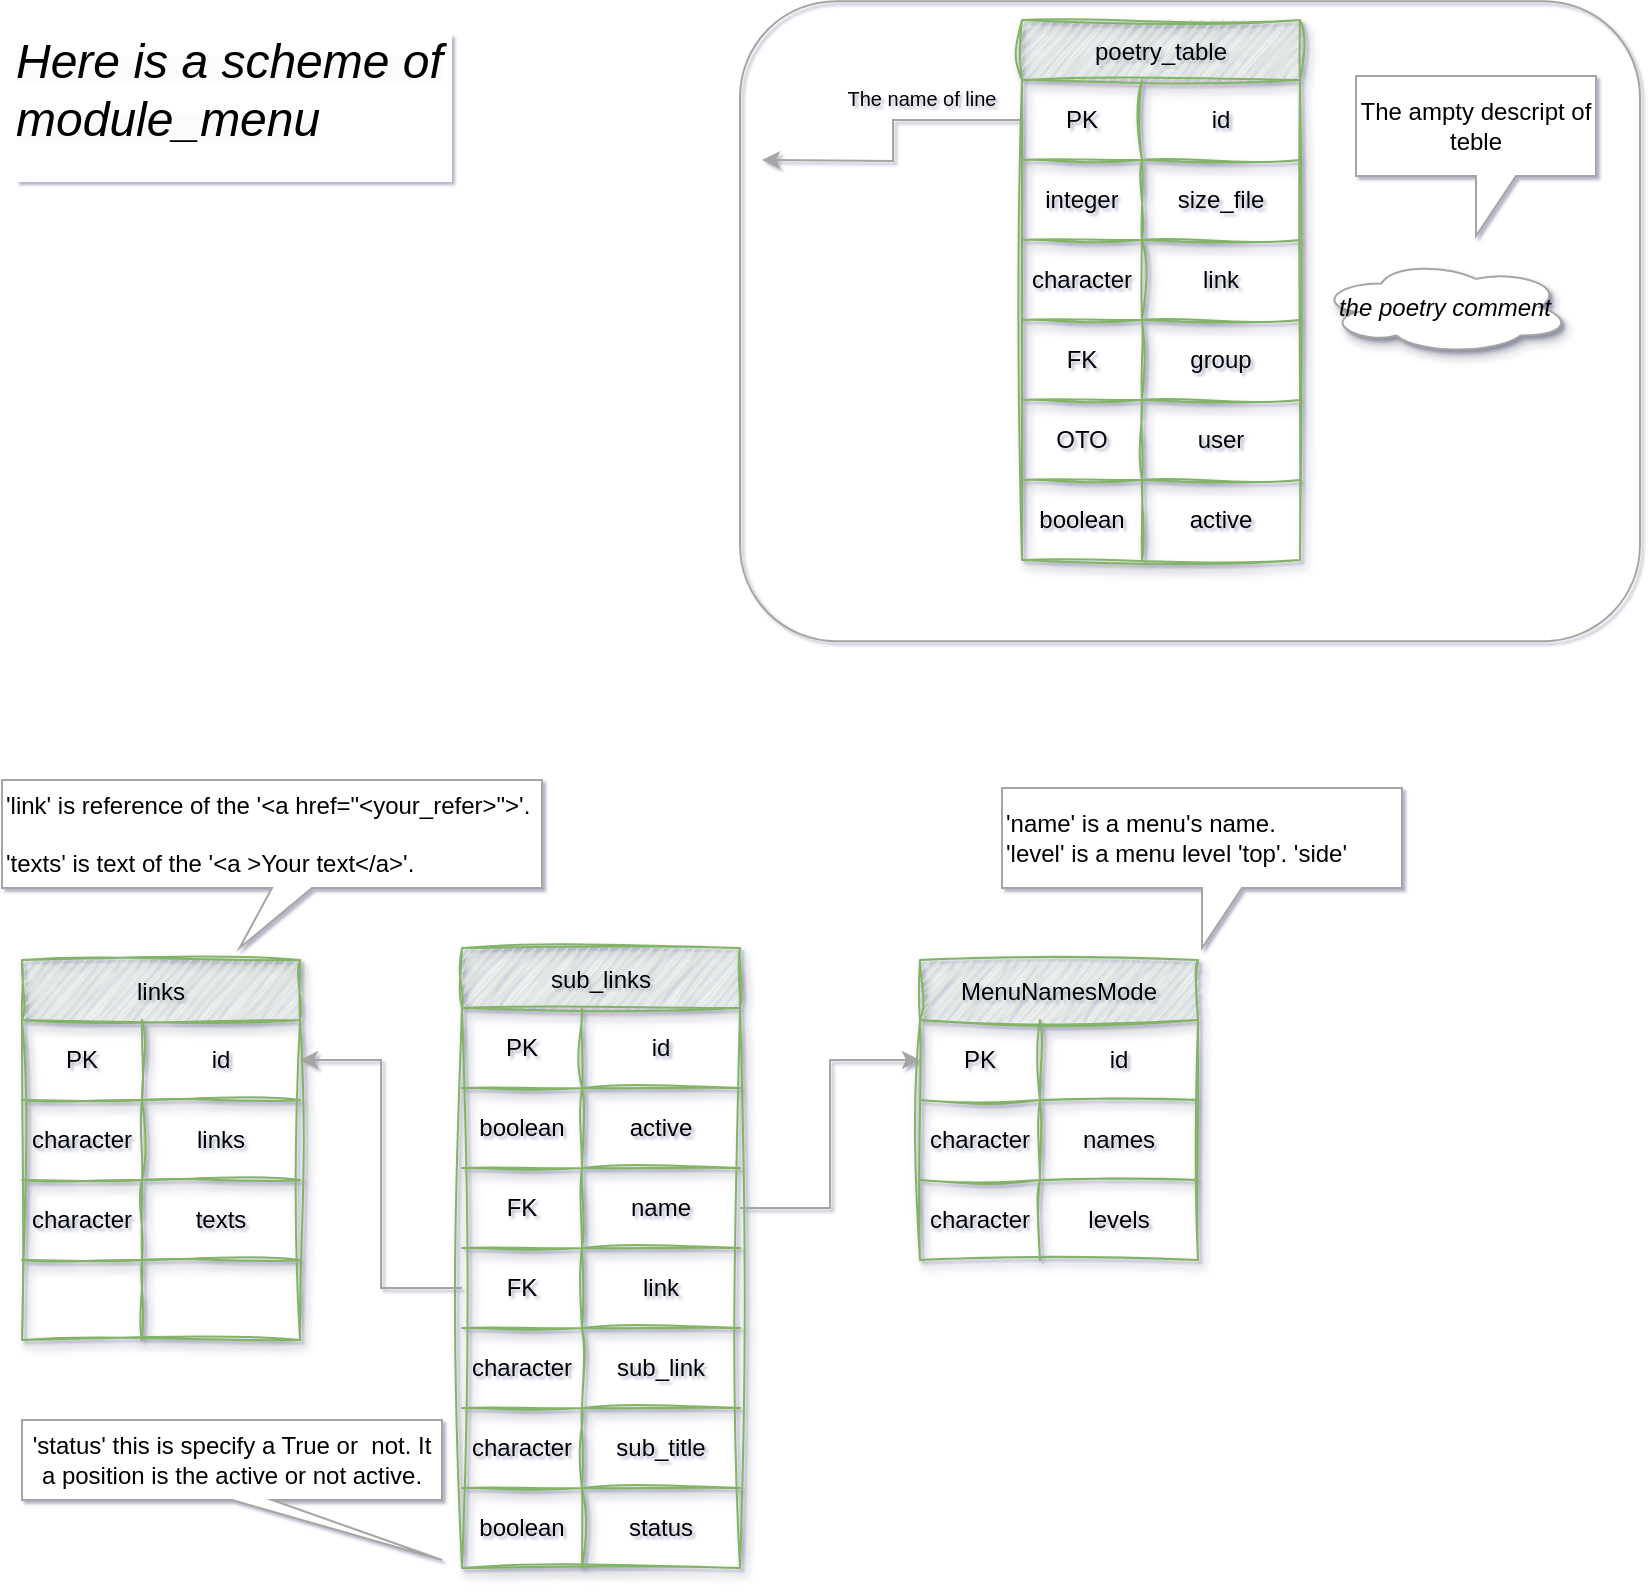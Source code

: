 <mxfile version="24.7.17">
  <diagram id="1dmdS3GdRMEdE-Z9J1JC" name="Страница 1">
    <mxGraphModel dx="1420" dy="830" grid="1" gridSize="10" guides="1" tooltips="1" connect="1" arrows="1" fold="1" page="1" pageScale="1" pageWidth="827" pageHeight="1169" math="0" shadow="1">
      <root>
        <mxCell id="0" />
        <mxCell id="1" parent="0" />
        <mxCell id="A6qeI73UASJIK5Bc831--136" value="poetry_table" style="shape=table;startSize=30;container=1;collapsible=0;childLayout=tableLayout;fillColor=#d5e8d4;strokeColor=#82b366;shadow=1;sketch=1;curveFitting=1;jiggle=2;" parent="1" vertex="1">
          <mxGeometry x="510" y="10.0" width="139.0" height="270" as="geometry" />
        </mxCell>
        <mxCell id="A6qeI73UASJIK5Bc831--137" value="" style="shape=tableRow;horizontal=0;startSize=0;swimlaneHead=0;swimlaneBody=0;strokeColor=inherit;top=0;left=0;bottom=0;right=0;collapsible=0;dropTarget=0;fillColor=none;points=[[0,0.5],[1,0.5]];portConstraint=eastwest;" parent="A6qeI73UASJIK5Bc831--136" vertex="1">
          <mxGeometry y="30" width="139.0" height="40" as="geometry" />
        </mxCell>
        <mxCell id="A6qeI73UASJIK5Bc831--138" value="PK" style="shape=partialRectangle;html=1;whiteSpace=wrap;connectable=0;strokeColor=inherit;overflow=hidden;fillColor=none;top=0;left=0;bottom=0;right=0;pointerEvents=1;" parent="A6qeI73UASJIK5Bc831--137" vertex="1">
          <mxGeometry width="60" height="40" as="geometry">
            <mxRectangle width="60" height="40" as="alternateBounds" />
          </mxGeometry>
        </mxCell>
        <mxCell id="A6qeI73UASJIK5Bc831--139" value="id" style="shape=partialRectangle;html=1;whiteSpace=wrap;connectable=0;strokeColor=inherit;overflow=hidden;fillColor=none;top=0;left=0;bottom=0;right=0;pointerEvents=1;" parent="A6qeI73UASJIK5Bc831--137" vertex="1">
          <mxGeometry x="60" width="79" height="40" as="geometry">
            <mxRectangle width="79" height="40" as="alternateBounds" />
          </mxGeometry>
        </mxCell>
        <mxCell id="A6qeI73UASJIK5Bc831--143" value="" style="shape=tableRow;horizontal=0;startSize=0;swimlaneHead=0;swimlaneBody=0;strokeColor=inherit;top=0;left=0;bottom=0;right=0;collapsible=0;dropTarget=0;fillColor=none;points=[[0,0.5],[1,0.5]];portConstraint=eastwest;" parent="A6qeI73UASJIK5Bc831--136" vertex="1">
          <mxGeometry y="70" width="139.0" height="40" as="geometry" />
        </mxCell>
        <mxCell id="A6qeI73UASJIK5Bc831--144" value="integer" style="shape=partialRectangle;html=1;whiteSpace=wrap;connectable=0;strokeColor=inherit;overflow=hidden;fillColor=none;top=0;left=0;bottom=0;right=0;pointerEvents=1;" parent="A6qeI73UASJIK5Bc831--143" vertex="1">
          <mxGeometry width="60" height="40" as="geometry">
            <mxRectangle width="60" height="40" as="alternateBounds" />
          </mxGeometry>
        </mxCell>
        <mxCell id="A6qeI73UASJIK5Bc831--145" value="size_file" style="shape=partialRectangle;html=1;whiteSpace=wrap;connectable=0;strokeColor=inherit;overflow=hidden;fillColor=none;top=0;left=0;bottom=0;right=0;pointerEvents=1;" parent="A6qeI73UASJIK5Bc831--143" vertex="1">
          <mxGeometry x="60" width="79" height="40" as="geometry">
            <mxRectangle width="79" height="40" as="alternateBounds" />
          </mxGeometry>
        </mxCell>
        <mxCell id="8mnYTkBbqZ4SNyOozRRd-32" value="" style="shape=tableRow;horizontal=0;startSize=0;swimlaneHead=0;swimlaneBody=0;strokeColor=inherit;top=0;left=0;bottom=0;right=0;collapsible=0;dropTarget=0;fillColor=none;points=[[0,0.5],[1,0.5]];portConstraint=eastwest;" vertex="1" parent="A6qeI73UASJIK5Bc831--136">
          <mxGeometry y="110" width="139.0" height="40" as="geometry" />
        </mxCell>
        <mxCell id="8mnYTkBbqZ4SNyOozRRd-33" value="character" style="shape=partialRectangle;html=1;whiteSpace=wrap;connectable=0;strokeColor=inherit;overflow=hidden;fillColor=none;top=0;left=0;bottom=0;right=0;pointerEvents=1;" vertex="1" parent="8mnYTkBbqZ4SNyOozRRd-32">
          <mxGeometry width="60" height="40" as="geometry">
            <mxRectangle width="60" height="40" as="alternateBounds" />
          </mxGeometry>
        </mxCell>
        <mxCell id="8mnYTkBbqZ4SNyOozRRd-34" value="link" style="shape=partialRectangle;html=1;whiteSpace=wrap;connectable=0;strokeColor=inherit;overflow=hidden;fillColor=none;top=0;left=0;bottom=0;right=0;pointerEvents=1;" vertex="1" parent="8mnYTkBbqZ4SNyOozRRd-32">
          <mxGeometry x="60" width="79" height="40" as="geometry">
            <mxRectangle width="79" height="40" as="alternateBounds" />
          </mxGeometry>
        </mxCell>
        <mxCell id="8mnYTkBbqZ4SNyOozRRd-35" value="" style="shape=tableRow;horizontal=0;startSize=0;swimlaneHead=0;swimlaneBody=0;strokeColor=inherit;top=0;left=0;bottom=0;right=0;collapsible=0;dropTarget=0;fillColor=none;points=[[0,0.5],[1,0.5]];portConstraint=eastwest;" vertex="1" parent="A6qeI73UASJIK5Bc831--136">
          <mxGeometry y="150" width="139.0" height="40" as="geometry" />
        </mxCell>
        <mxCell id="8mnYTkBbqZ4SNyOozRRd-36" value="FK" style="shape=partialRectangle;html=1;whiteSpace=wrap;connectable=0;strokeColor=inherit;overflow=hidden;fillColor=none;top=0;left=0;bottom=0;right=0;pointerEvents=1;" vertex="1" parent="8mnYTkBbqZ4SNyOozRRd-35">
          <mxGeometry width="60" height="40" as="geometry">
            <mxRectangle width="60" height="40" as="alternateBounds" />
          </mxGeometry>
        </mxCell>
        <mxCell id="8mnYTkBbqZ4SNyOozRRd-37" value="group" style="shape=partialRectangle;html=1;whiteSpace=wrap;connectable=0;strokeColor=inherit;overflow=hidden;fillColor=none;top=0;left=0;bottom=0;right=0;pointerEvents=1;" vertex="1" parent="8mnYTkBbqZ4SNyOozRRd-35">
          <mxGeometry x="60" width="79" height="40" as="geometry">
            <mxRectangle width="79" height="40" as="alternateBounds" />
          </mxGeometry>
        </mxCell>
        <mxCell id="8mnYTkBbqZ4SNyOozRRd-38" value="" style="shape=tableRow;horizontal=0;startSize=0;swimlaneHead=0;swimlaneBody=0;strokeColor=inherit;top=0;left=0;bottom=0;right=0;collapsible=0;dropTarget=0;fillColor=none;points=[[0,0.5],[1,0.5]];portConstraint=eastwest;" vertex="1" parent="A6qeI73UASJIK5Bc831--136">
          <mxGeometry y="190" width="139.0" height="40" as="geometry" />
        </mxCell>
        <mxCell id="8mnYTkBbqZ4SNyOozRRd-39" value="OTO" style="shape=partialRectangle;html=1;whiteSpace=wrap;connectable=0;strokeColor=inherit;overflow=hidden;fillColor=none;top=0;left=0;bottom=0;right=0;pointerEvents=1;" vertex="1" parent="8mnYTkBbqZ4SNyOozRRd-38">
          <mxGeometry width="60" height="40" as="geometry">
            <mxRectangle width="60" height="40" as="alternateBounds" />
          </mxGeometry>
        </mxCell>
        <mxCell id="8mnYTkBbqZ4SNyOozRRd-40" value="user" style="shape=partialRectangle;html=1;whiteSpace=wrap;connectable=0;strokeColor=inherit;overflow=hidden;fillColor=none;top=0;left=0;bottom=0;right=0;pointerEvents=1;" vertex="1" parent="8mnYTkBbqZ4SNyOozRRd-38">
          <mxGeometry x="60" width="79" height="40" as="geometry">
            <mxRectangle width="79" height="40" as="alternateBounds" />
          </mxGeometry>
        </mxCell>
        <mxCell id="8mnYTkBbqZ4SNyOozRRd-44" value="" style="shape=tableRow;horizontal=0;startSize=0;swimlaneHead=0;swimlaneBody=0;strokeColor=inherit;top=0;left=0;bottom=0;right=0;collapsible=0;dropTarget=0;fillColor=none;points=[[0,0.5],[1,0.5]];portConstraint=eastwest;" vertex="1" parent="A6qeI73UASJIK5Bc831--136">
          <mxGeometry y="230" width="139.0" height="40" as="geometry" />
        </mxCell>
        <mxCell id="8mnYTkBbqZ4SNyOozRRd-45" value="boolean" style="shape=partialRectangle;html=1;whiteSpace=wrap;connectable=0;strokeColor=inherit;overflow=hidden;fillColor=none;top=0;left=0;bottom=0;right=0;pointerEvents=1;" vertex="1" parent="8mnYTkBbqZ4SNyOozRRd-44">
          <mxGeometry width="60" height="40" as="geometry">
            <mxRectangle width="60" height="40" as="alternateBounds" />
          </mxGeometry>
        </mxCell>
        <mxCell id="8mnYTkBbqZ4SNyOozRRd-46" value="active" style="shape=partialRectangle;html=1;whiteSpace=wrap;connectable=0;strokeColor=inherit;overflow=hidden;fillColor=none;top=0;left=0;bottom=0;right=0;pointerEvents=1;" vertex="1" parent="8mnYTkBbqZ4SNyOozRRd-44">
          <mxGeometry x="60" width="79" height="40" as="geometry">
            <mxRectangle width="79" height="40" as="alternateBounds" />
          </mxGeometry>
        </mxCell>
        <mxCell id="WCEEy9OTSrLAwlzTOgqZ-56" value="&lt;p style=&quot;line-height: 120%;&quot;&gt;&lt;i&gt;the poetry comment&lt;/i&gt;&lt;/p&gt;" style="ellipse;shape=cloud;whiteSpace=wrap;html=1;shadow=1;strokeColor=#A8A4A4;fillColor=default;fillStyle=auto;" parent="1" vertex="1">
          <mxGeometry x="658" y="130" width="126.5" height="47.16" as="geometry" />
        </mxCell>
        <mxCell id="XU9lX5efspehuS8-98To-5" value="&lt;span style=&quot;font-size: 10px;&quot;&gt;The name of line&lt;/span&gt;" style="text;html=1;align=center;verticalAlign=middle;whiteSpace=wrap;rounded=0;" parent="1" vertex="1">
          <mxGeometry x="410" y="34" width="100" height="30" as="geometry" />
        </mxCell>
        <mxCell id="8mnYTkBbqZ4SNyOozRRd-1" value="MenuNamesMode" style="shape=table;startSize=30;container=1;collapsible=0;childLayout=tableLayout;fillColor=#d5e8d4;strokeColor=#82b366;shadow=1;sketch=1;curveFitting=1;jiggle=2;" vertex="1" parent="1">
          <mxGeometry x="459" y="480" width="139.0" height="150" as="geometry" />
        </mxCell>
        <mxCell id="8mnYTkBbqZ4SNyOozRRd-2" value="" style="shape=tableRow;horizontal=0;startSize=0;swimlaneHead=0;swimlaneBody=0;strokeColor=inherit;top=0;left=0;bottom=0;right=0;collapsible=0;dropTarget=0;fillColor=none;points=[[0,0.5],[1,0.5]];portConstraint=eastwest;" vertex="1" parent="8mnYTkBbqZ4SNyOozRRd-1">
          <mxGeometry y="30" width="139.0" height="40" as="geometry" />
        </mxCell>
        <mxCell id="8mnYTkBbqZ4SNyOozRRd-3" value="PK" style="shape=partialRectangle;html=1;whiteSpace=wrap;connectable=0;strokeColor=inherit;overflow=hidden;fillColor=none;top=0;left=0;bottom=0;right=0;pointerEvents=1;" vertex="1" parent="8mnYTkBbqZ4SNyOozRRd-2">
          <mxGeometry width="60" height="40" as="geometry">
            <mxRectangle width="60" height="40" as="alternateBounds" />
          </mxGeometry>
        </mxCell>
        <mxCell id="8mnYTkBbqZ4SNyOozRRd-4" value="id" style="shape=partialRectangle;html=1;whiteSpace=wrap;connectable=0;strokeColor=inherit;overflow=hidden;fillColor=none;top=0;left=0;bottom=0;right=0;pointerEvents=1;" vertex="1" parent="8mnYTkBbqZ4SNyOozRRd-2">
          <mxGeometry x="60" width="79" height="40" as="geometry">
            <mxRectangle width="79" height="40" as="alternateBounds" />
          </mxGeometry>
        </mxCell>
        <mxCell id="8mnYTkBbqZ4SNyOozRRd-5" value="" style="shape=tableRow;horizontal=0;startSize=0;swimlaneHead=0;swimlaneBody=0;strokeColor=inherit;top=0;left=0;bottom=0;right=0;collapsible=0;dropTarget=0;fillColor=none;points=[[0,0.5],[1,0.5]];portConstraint=eastwest;" vertex="1" parent="8mnYTkBbqZ4SNyOozRRd-1">
          <mxGeometry y="70" width="139.0" height="40" as="geometry" />
        </mxCell>
        <mxCell id="8mnYTkBbqZ4SNyOozRRd-6" value="character" style="shape=partialRectangle;html=1;whiteSpace=wrap;connectable=0;strokeColor=inherit;overflow=hidden;fillColor=none;top=0;left=0;bottom=0;right=0;pointerEvents=1;" vertex="1" parent="8mnYTkBbqZ4SNyOozRRd-5">
          <mxGeometry width="60" height="40" as="geometry">
            <mxRectangle width="60" height="40" as="alternateBounds" />
          </mxGeometry>
        </mxCell>
        <mxCell id="8mnYTkBbqZ4SNyOozRRd-7" value="names" style="shape=partialRectangle;html=1;whiteSpace=wrap;connectable=0;strokeColor=inherit;overflow=hidden;fillColor=none;top=0;left=0;bottom=0;right=0;pointerEvents=1;" vertex="1" parent="8mnYTkBbqZ4SNyOozRRd-5">
          <mxGeometry x="60" width="79" height="40" as="geometry">
            <mxRectangle width="79" height="40" as="alternateBounds" />
          </mxGeometry>
        </mxCell>
        <mxCell id="8mnYTkBbqZ4SNyOozRRd-77" value="" style="shape=tableRow;horizontal=0;startSize=0;swimlaneHead=0;swimlaneBody=0;strokeColor=inherit;top=0;left=0;bottom=0;right=0;collapsible=0;dropTarget=0;fillColor=none;points=[[0,0.5],[1,0.5]];portConstraint=eastwest;" vertex="1" parent="8mnYTkBbqZ4SNyOozRRd-1">
          <mxGeometry y="110" width="139.0" height="40" as="geometry" />
        </mxCell>
        <mxCell id="8mnYTkBbqZ4SNyOozRRd-78" value="character" style="shape=partialRectangle;html=1;whiteSpace=wrap;connectable=0;strokeColor=inherit;overflow=hidden;fillColor=none;top=0;left=0;bottom=0;right=0;pointerEvents=1;" vertex="1" parent="8mnYTkBbqZ4SNyOozRRd-77">
          <mxGeometry width="60" height="40" as="geometry">
            <mxRectangle width="60" height="40" as="alternateBounds" />
          </mxGeometry>
        </mxCell>
        <mxCell id="8mnYTkBbqZ4SNyOozRRd-79" value="levels" style="shape=partialRectangle;html=1;whiteSpace=wrap;connectable=0;strokeColor=inherit;overflow=hidden;fillColor=none;top=0;left=0;bottom=0;right=0;pointerEvents=1;" vertex="1" parent="8mnYTkBbqZ4SNyOozRRd-77">
          <mxGeometry x="60" width="79" height="40" as="geometry">
            <mxRectangle width="79" height="40" as="alternateBounds" />
          </mxGeometry>
        </mxCell>
        <mxCell id="8mnYTkBbqZ4SNyOozRRd-8" value="links" style="shape=table;startSize=30;container=1;collapsible=0;childLayout=tableLayout;fillColor=#d5e8d4;strokeColor=#82b366;shadow=1;sketch=1;curveFitting=1;jiggle=2;" vertex="1" parent="1">
          <mxGeometry x="10" y="480" width="139.0" height="190" as="geometry" />
        </mxCell>
        <mxCell id="8mnYTkBbqZ4SNyOozRRd-9" value="" style="shape=tableRow;horizontal=0;startSize=0;swimlaneHead=0;swimlaneBody=0;strokeColor=inherit;top=0;left=0;bottom=0;right=0;collapsible=0;dropTarget=0;fillColor=none;points=[[0,0.5],[1,0.5]];portConstraint=eastwest;" vertex="1" parent="8mnYTkBbqZ4SNyOozRRd-8">
          <mxGeometry y="30" width="139.0" height="40" as="geometry" />
        </mxCell>
        <mxCell id="8mnYTkBbqZ4SNyOozRRd-10" value="PK" style="shape=partialRectangle;html=1;whiteSpace=wrap;connectable=0;strokeColor=inherit;overflow=hidden;fillColor=none;top=0;left=0;bottom=0;right=0;pointerEvents=1;" vertex="1" parent="8mnYTkBbqZ4SNyOozRRd-9">
          <mxGeometry width="60" height="40" as="geometry">
            <mxRectangle width="60" height="40" as="alternateBounds" />
          </mxGeometry>
        </mxCell>
        <mxCell id="8mnYTkBbqZ4SNyOozRRd-11" value="id" style="shape=partialRectangle;html=1;whiteSpace=wrap;connectable=0;strokeColor=inherit;overflow=hidden;fillColor=none;top=0;left=0;bottom=0;right=0;pointerEvents=1;" vertex="1" parent="8mnYTkBbqZ4SNyOozRRd-9">
          <mxGeometry x="60" width="79" height="40" as="geometry">
            <mxRectangle width="79" height="40" as="alternateBounds" />
          </mxGeometry>
        </mxCell>
        <mxCell id="8mnYTkBbqZ4SNyOozRRd-12" value="" style="shape=tableRow;horizontal=0;startSize=0;swimlaneHead=0;swimlaneBody=0;strokeColor=inherit;top=0;left=0;bottom=0;right=0;collapsible=0;dropTarget=0;fillColor=none;points=[[0,0.5],[1,0.5]];portConstraint=eastwest;" vertex="1" parent="8mnYTkBbqZ4SNyOozRRd-8">
          <mxGeometry y="70" width="139.0" height="40" as="geometry" />
        </mxCell>
        <mxCell id="8mnYTkBbqZ4SNyOozRRd-13" value="character" style="shape=partialRectangle;html=1;whiteSpace=wrap;connectable=0;strokeColor=inherit;overflow=hidden;fillColor=none;top=0;left=0;bottom=0;right=0;pointerEvents=1;" vertex="1" parent="8mnYTkBbqZ4SNyOozRRd-12">
          <mxGeometry width="60" height="40" as="geometry">
            <mxRectangle width="60" height="40" as="alternateBounds" />
          </mxGeometry>
        </mxCell>
        <mxCell id="8mnYTkBbqZ4SNyOozRRd-14" value="links" style="shape=partialRectangle;html=1;whiteSpace=wrap;connectable=0;strokeColor=inherit;overflow=hidden;fillColor=none;top=0;left=0;bottom=0;right=0;pointerEvents=1;" vertex="1" parent="8mnYTkBbqZ4SNyOozRRd-12">
          <mxGeometry x="60" width="79" height="40" as="geometry">
            <mxRectangle width="79" height="40" as="alternateBounds" />
          </mxGeometry>
        </mxCell>
        <mxCell id="8mnYTkBbqZ4SNyOozRRd-15" value="" style="shape=tableRow;horizontal=0;startSize=0;swimlaneHead=0;swimlaneBody=0;strokeColor=inherit;top=0;left=0;bottom=0;right=0;collapsible=0;dropTarget=0;fillColor=none;points=[[0,0.5],[1,0.5]];portConstraint=eastwest;" vertex="1" parent="8mnYTkBbqZ4SNyOozRRd-8">
          <mxGeometry y="110" width="139.0" height="40" as="geometry" />
        </mxCell>
        <mxCell id="8mnYTkBbqZ4SNyOozRRd-16" value="character" style="shape=partialRectangle;html=1;whiteSpace=wrap;connectable=0;strokeColor=inherit;overflow=hidden;fillColor=none;top=0;left=0;bottom=0;right=0;pointerEvents=1;" vertex="1" parent="8mnYTkBbqZ4SNyOozRRd-15">
          <mxGeometry width="60" height="40" as="geometry">
            <mxRectangle width="60" height="40" as="alternateBounds" />
          </mxGeometry>
        </mxCell>
        <mxCell id="8mnYTkBbqZ4SNyOozRRd-17" value="texts" style="shape=partialRectangle;html=1;whiteSpace=wrap;connectable=0;strokeColor=inherit;overflow=hidden;fillColor=none;top=0;left=0;bottom=0;right=0;pointerEvents=1;" vertex="1" parent="8mnYTkBbqZ4SNyOozRRd-15">
          <mxGeometry x="60" width="79" height="40" as="geometry">
            <mxRectangle width="79" height="40" as="alternateBounds" />
          </mxGeometry>
        </mxCell>
        <mxCell id="8mnYTkBbqZ4SNyOozRRd-52" value="" style="shape=tableRow;horizontal=0;startSize=0;swimlaneHead=0;swimlaneBody=0;strokeColor=inherit;top=0;left=0;bottom=0;right=0;collapsible=0;dropTarget=0;fillColor=none;points=[[0,0.5],[1,0.5]];portConstraint=eastwest;" vertex="1" parent="8mnYTkBbqZ4SNyOozRRd-8">
          <mxGeometry y="150" width="139.0" height="40" as="geometry" />
        </mxCell>
        <mxCell id="8mnYTkBbqZ4SNyOozRRd-53" value="" style="shape=partialRectangle;html=1;whiteSpace=wrap;connectable=0;strokeColor=inherit;overflow=hidden;fillColor=none;top=0;left=0;bottom=0;right=0;pointerEvents=1;" vertex="1" parent="8mnYTkBbqZ4SNyOozRRd-52">
          <mxGeometry width="60" height="40" as="geometry">
            <mxRectangle width="60" height="40" as="alternateBounds" />
          </mxGeometry>
        </mxCell>
        <mxCell id="8mnYTkBbqZ4SNyOozRRd-54" value="" style="shape=partialRectangle;html=1;whiteSpace=wrap;connectable=0;strokeColor=inherit;overflow=hidden;fillColor=none;top=0;left=0;bottom=0;right=0;pointerEvents=1;" vertex="1" parent="8mnYTkBbqZ4SNyOozRRd-52">
          <mxGeometry x="60" width="79" height="40" as="geometry">
            <mxRectangle width="79" height="40" as="alternateBounds" />
          </mxGeometry>
        </mxCell>
        <mxCell id="8mnYTkBbqZ4SNyOozRRd-18" value="sub_links" style="shape=table;startSize=30;container=1;collapsible=0;childLayout=tableLayout;fillColor=#d5e8d4;strokeColor=#82b366;shadow=1;sketch=1;curveFitting=1;jiggle=2;" vertex="1" parent="1">
          <mxGeometry x="230" y="474" width="139.0" height="310" as="geometry" />
        </mxCell>
        <mxCell id="8mnYTkBbqZ4SNyOozRRd-19" value="" style="shape=tableRow;horizontal=0;startSize=0;swimlaneHead=0;swimlaneBody=0;strokeColor=inherit;top=0;left=0;bottom=0;right=0;collapsible=0;dropTarget=0;fillColor=none;points=[[0,0.5],[1,0.5]];portConstraint=eastwest;" vertex="1" parent="8mnYTkBbqZ4SNyOozRRd-18">
          <mxGeometry y="30" width="139.0" height="40" as="geometry" />
        </mxCell>
        <mxCell id="8mnYTkBbqZ4SNyOozRRd-20" value="PK" style="shape=partialRectangle;html=1;whiteSpace=wrap;connectable=0;strokeColor=inherit;overflow=hidden;fillColor=none;top=0;left=0;bottom=0;right=0;pointerEvents=1;" vertex="1" parent="8mnYTkBbqZ4SNyOozRRd-19">
          <mxGeometry width="60" height="40" as="geometry">
            <mxRectangle width="60" height="40" as="alternateBounds" />
          </mxGeometry>
        </mxCell>
        <mxCell id="8mnYTkBbqZ4SNyOozRRd-21" value="id" style="shape=partialRectangle;html=1;whiteSpace=wrap;connectable=0;strokeColor=inherit;overflow=hidden;fillColor=none;top=0;left=0;bottom=0;right=0;pointerEvents=1;" vertex="1" parent="8mnYTkBbqZ4SNyOozRRd-19">
          <mxGeometry x="60" width="79" height="40" as="geometry">
            <mxRectangle width="79" height="40" as="alternateBounds" />
          </mxGeometry>
        </mxCell>
        <mxCell id="8mnYTkBbqZ4SNyOozRRd-22" value="" style="shape=tableRow;horizontal=0;startSize=0;swimlaneHead=0;swimlaneBody=0;strokeColor=inherit;top=0;left=0;bottom=0;right=0;collapsible=0;dropTarget=0;fillColor=none;points=[[0,0.5],[1,0.5]];portConstraint=eastwest;" vertex="1" parent="8mnYTkBbqZ4SNyOozRRd-18">
          <mxGeometry y="70" width="139.0" height="40" as="geometry" />
        </mxCell>
        <mxCell id="8mnYTkBbqZ4SNyOozRRd-23" value="boolean" style="shape=partialRectangle;html=1;whiteSpace=wrap;connectable=0;strokeColor=inherit;overflow=hidden;fillColor=none;top=0;left=0;bottom=0;right=0;pointerEvents=1;" vertex="1" parent="8mnYTkBbqZ4SNyOozRRd-22">
          <mxGeometry width="60" height="40" as="geometry">
            <mxRectangle width="60" height="40" as="alternateBounds" />
          </mxGeometry>
        </mxCell>
        <mxCell id="8mnYTkBbqZ4SNyOozRRd-24" value="active" style="shape=partialRectangle;html=1;whiteSpace=wrap;connectable=0;strokeColor=inherit;overflow=hidden;fillColor=none;top=0;left=0;bottom=0;right=0;pointerEvents=1;" vertex="1" parent="8mnYTkBbqZ4SNyOozRRd-22">
          <mxGeometry x="60" width="79" height="40" as="geometry">
            <mxRectangle width="79" height="40" as="alternateBounds" />
          </mxGeometry>
        </mxCell>
        <mxCell id="8mnYTkBbqZ4SNyOozRRd-41" value="" style="shape=tableRow;horizontal=0;startSize=0;swimlaneHead=0;swimlaneBody=0;strokeColor=inherit;top=0;left=0;bottom=0;right=0;collapsible=0;dropTarget=0;fillColor=none;points=[[0,0.5],[1,0.5]];portConstraint=eastwest;" vertex="1" parent="8mnYTkBbqZ4SNyOozRRd-18">
          <mxGeometry y="110" width="139.0" height="40" as="geometry" />
        </mxCell>
        <mxCell id="8mnYTkBbqZ4SNyOozRRd-42" value="FK" style="shape=partialRectangle;html=1;whiteSpace=wrap;connectable=0;strokeColor=inherit;overflow=hidden;fillColor=none;top=0;left=0;bottom=0;right=0;pointerEvents=1;" vertex="1" parent="8mnYTkBbqZ4SNyOozRRd-41">
          <mxGeometry width="60" height="40" as="geometry">
            <mxRectangle width="60" height="40" as="alternateBounds" />
          </mxGeometry>
        </mxCell>
        <mxCell id="8mnYTkBbqZ4SNyOozRRd-43" value="name" style="shape=partialRectangle;html=1;whiteSpace=wrap;connectable=0;strokeColor=inherit;overflow=hidden;fillColor=none;top=0;left=0;bottom=0;right=0;pointerEvents=1;" vertex="1" parent="8mnYTkBbqZ4SNyOozRRd-41">
          <mxGeometry x="60" width="79" height="40" as="geometry">
            <mxRectangle width="79" height="40" as="alternateBounds" />
          </mxGeometry>
        </mxCell>
        <mxCell id="8mnYTkBbqZ4SNyOozRRd-48" value="" style="shape=tableRow;horizontal=0;startSize=0;swimlaneHead=0;swimlaneBody=0;strokeColor=inherit;top=0;left=0;bottom=0;right=0;collapsible=0;dropTarget=0;fillColor=none;points=[[0,0.5],[1,0.5]];portConstraint=eastwest;" vertex="1" parent="8mnYTkBbqZ4SNyOozRRd-18">
          <mxGeometry y="150" width="139.0" height="40" as="geometry" />
        </mxCell>
        <mxCell id="8mnYTkBbqZ4SNyOozRRd-49" value="FK" style="shape=partialRectangle;html=1;whiteSpace=wrap;connectable=0;strokeColor=inherit;overflow=hidden;fillColor=none;top=0;left=0;bottom=0;right=0;pointerEvents=1;" vertex="1" parent="8mnYTkBbqZ4SNyOozRRd-48">
          <mxGeometry width="60" height="40" as="geometry">
            <mxRectangle width="60" height="40" as="alternateBounds" />
          </mxGeometry>
        </mxCell>
        <mxCell id="8mnYTkBbqZ4SNyOozRRd-50" value="link" style="shape=partialRectangle;html=1;whiteSpace=wrap;connectable=0;strokeColor=inherit;overflow=hidden;fillColor=none;top=0;left=0;bottom=0;right=0;pointerEvents=1;" vertex="1" parent="8mnYTkBbqZ4SNyOozRRd-48">
          <mxGeometry x="60" width="79" height="40" as="geometry">
            <mxRectangle width="79" height="40" as="alternateBounds" />
          </mxGeometry>
        </mxCell>
        <mxCell id="8mnYTkBbqZ4SNyOozRRd-65" value="" style="shape=tableRow;horizontal=0;startSize=0;swimlaneHead=0;swimlaneBody=0;strokeColor=inherit;top=0;left=0;bottom=0;right=0;collapsible=0;dropTarget=0;fillColor=none;points=[[0,0.5],[1,0.5]];portConstraint=eastwest;" vertex="1" parent="8mnYTkBbqZ4SNyOozRRd-18">
          <mxGeometry y="190" width="139.0" height="40" as="geometry" />
        </mxCell>
        <mxCell id="8mnYTkBbqZ4SNyOozRRd-66" value="character" style="shape=partialRectangle;html=1;whiteSpace=wrap;connectable=0;strokeColor=inherit;overflow=hidden;fillColor=none;top=0;left=0;bottom=0;right=0;pointerEvents=1;" vertex="1" parent="8mnYTkBbqZ4SNyOozRRd-65">
          <mxGeometry width="60" height="40" as="geometry">
            <mxRectangle width="60" height="40" as="alternateBounds" />
          </mxGeometry>
        </mxCell>
        <mxCell id="8mnYTkBbqZ4SNyOozRRd-67" value="sub_link" style="shape=partialRectangle;html=1;whiteSpace=wrap;connectable=0;strokeColor=inherit;overflow=hidden;fillColor=none;top=0;left=0;bottom=0;right=0;pointerEvents=1;" vertex="1" parent="8mnYTkBbqZ4SNyOozRRd-65">
          <mxGeometry x="60" width="79" height="40" as="geometry">
            <mxRectangle width="79" height="40" as="alternateBounds" />
          </mxGeometry>
        </mxCell>
        <mxCell id="8mnYTkBbqZ4SNyOozRRd-68" value="" style="shape=tableRow;horizontal=0;startSize=0;swimlaneHead=0;swimlaneBody=0;strokeColor=inherit;top=0;left=0;bottom=0;right=0;collapsible=0;dropTarget=0;fillColor=none;points=[[0,0.5],[1,0.5]];portConstraint=eastwest;" vertex="1" parent="8mnYTkBbqZ4SNyOozRRd-18">
          <mxGeometry y="230" width="139.0" height="40" as="geometry" />
        </mxCell>
        <mxCell id="8mnYTkBbqZ4SNyOozRRd-69" value="character" style="shape=partialRectangle;html=1;whiteSpace=wrap;connectable=0;strokeColor=inherit;overflow=hidden;fillColor=none;top=0;left=0;bottom=0;right=0;pointerEvents=1;" vertex="1" parent="8mnYTkBbqZ4SNyOozRRd-68">
          <mxGeometry width="60" height="40" as="geometry">
            <mxRectangle width="60" height="40" as="alternateBounds" />
          </mxGeometry>
        </mxCell>
        <mxCell id="8mnYTkBbqZ4SNyOozRRd-70" value="sub_title" style="shape=partialRectangle;html=1;whiteSpace=wrap;connectable=0;strokeColor=inherit;overflow=hidden;fillColor=none;top=0;left=0;bottom=0;right=0;pointerEvents=1;" vertex="1" parent="8mnYTkBbqZ4SNyOozRRd-68">
          <mxGeometry x="60" width="79" height="40" as="geometry">
            <mxRectangle width="79" height="40" as="alternateBounds" />
          </mxGeometry>
        </mxCell>
        <mxCell id="8mnYTkBbqZ4SNyOozRRd-71" value="" style="shape=tableRow;horizontal=0;startSize=0;swimlaneHead=0;swimlaneBody=0;strokeColor=inherit;top=0;left=0;bottom=0;right=0;collapsible=0;dropTarget=0;fillColor=none;points=[[0,0.5],[1,0.5]];portConstraint=eastwest;" vertex="1" parent="8mnYTkBbqZ4SNyOozRRd-18">
          <mxGeometry y="270" width="139.0" height="40" as="geometry" />
        </mxCell>
        <mxCell id="8mnYTkBbqZ4SNyOozRRd-72" value="boolean" style="shape=partialRectangle;html=1;whiteSpace=wrap;connectable=0;strokeColor=inherit;overflow=hidden;fillColor=none;top=0;left=0;bottom=0;right=0;pointerEvents=1;" vertex="1" parent="8mnYTkBbqZ4SNyOozRRd-71">
          <mxGeometry width="60" height="40" as="geometry">
            <mxRectangle width="60" height="40" as="alternateBounds" />
          </mxGeometry>
        </mxCell>
        <mxCell id="8mnYTkBbqZ4SNyOozRRd-73" value="status" style="shape=partialRectangle;html=1;whiteSpace=wrap;connectable=0;strokeColor=inherit;overflow=hidden;fillColor=none;top=0;left=0;bottom=0;right=0;pointerEvents=1;" vertex="1" parent="8mnYTkBbqZ4SNyOozRRd-71">
          <mxGeometry x="60" width="79" height="40" as="geometry">
            <mxRectangle width="79" height="40" as="alternateBounds" />
          </mxGeometry>
        </mxCell>
        <mxCell id="8mnYTkBbqZ4SNyOozRRd-47" style="edgeStyle=orthogonalEdgeStyle;rounded=0;orthogonalLoop=1;jettySize=auto;html=1;strokeColor=#A8A4A4;" edge="1" parent="1" source="8mnYTkBbqZ4SNyOozRRd-41" target="8mnYTkBbqZ4SNyOozRRd-2">
          <mxGeometry relative="1" as="geometry" />
        </mxCell>
        <mxCell id="8mnYTkBbqZ4SNyOozRRd-51" style="edgeStyle=orthogonalEdgeStyle;rounded=0;orthogonalLoop=1;jettySize=auto;html=1;entryX=1;entryY=0.5;entryDx=0;entryDy=0;strokeColor=#A8A4A4;" edge="1" parent="1" source="8mnYTkBbqZ4SNyOozRRd-48" target="8mnYTkBbqZ4SNyOozRRd-9">
          <mxGeometry relative="1" as="geometry" />
        </mxCell>
        <mxCell id="8mnYTkBbqZ4SNyOozRRd-58" value="&#39;link&#39; is reference of the &#39;&amp;lt;a href=&quot;&amp;lt;your_refer&amp;gt;&quot;&amp;gt;&#39;.&lt;br&gt;&lt;br&gt;&lt;div&gt;&#39;texts&#39; is text&amp;nbsp;&lt;span style=&quot;background-color: initial;&quot;&gt;of the &#39;&amp;lt;a &amp;gt;Your text&amp;lt;/a&amp;gt;&#39;.&lt;br&gt;&lt;/span&gt;&lt;/div&gt;" style="shape=callout;whiteSpace=wrap;html=1;perimeter=calloutPerimeter;strokeColor=#A8A4A4;align=left;verticalAlign=middle;fontFamily=Helvetica;fontSize=12;fontColor=default;fillColor=default;position2=0.44;" vertex="1" parent="1">
          <mxGeometry y="390" width="270" height="84" as="geometry" />
        </mxCell>
        <mxCell id="8mnYTkBbqZ4SNyOozRRd-59" value="The ampty descript of teble" style="shape=callout;whiteSpace=wrap;html=1;perimeter=calloutPerimeter;strokeColor=#A8A4A4;align=center;verticalAlign=middle;fontFamily=Helvetica;fontSize=12;fontColor=default;fillColor=default;" vertex="1" parent="1">
          <mxGeometry x="677" y="38" width="120" height="80" as="geometry" />
        </mxCell>
        <mxCell id="8mnYTkBbqZ4SNyOozRRd-60" style="edgeStyle=orthogonalEdgeStyle;rounded=0;orthogonalLoop=1;jettySize=auto;html=1;fontFamily=Helvetica;fontSize=12;fontColor=default;strokeColor=#A8A4A4;" edge="1" parent="1" source="A6qeI73UASJIK5Bc831--137">
          <mxGeometry relative="1" as="geometry">
            <mxPoint x="380" y="80" as="targetPoint" />
          </mxGeometry>
        </mxCell>
        <mxCell id="8mnYTkBbqZ4SNyOozRRd-62" value="" style="rounded=1;whiteSpace=wrap;html=1;strokeColor=#A8A4A4;align=center;verticalAlign=middle;fontFamily=Helvetica;fontSize=12;fontColor=default;labelBackgroundColor=default;fillColor=none;" vertex="1" parent="1">
          <mxGeometry x="369" y="0.58" width="450" height="320" as="geometry" />
        </mxCell>
        <mxCell id="8mnYTkBbqZ4SNyOozRRd-64" value="&#39;name&#39; is a menu&#39;s name.&lt;br&gt;&#39;level&#39; is a menu level &#39;top&#39;. &#39;side&#39;" style="shape=callout;whiteSpace=wrap;html=1;perimeter=calloutPerimeter;strokeColor=#A8A4A4;align=left;verticalAlign=middle;fontFamily=Helvetica;fontSize=12;fontColor=default;fillColor=default;" vertex="1" parent="1">
          <mxGeometry x="500" y="394" width="200" height="80" as="geometry" />
        </mxCell>
        <mxCell id="8mnYTkBbqZ4SNyOozRRd-74" value="&lt;span style=&quot;text-align: left;&quot;&gt;&#39;status&#39; this is specify a True or&amp;nbsp; not. It a position is the active or not active.&lt;/span&gt;" style="shape=callout;whiteSpace=wrap;html=1;perimeter=calloutPerimeter;strokeColor=#A8A4A4;align=center;verticalAlign=middle;fontFamily=Helvetica;fontSize=12;fontColor=default;fillColor=default;position2=1;" vertex="1" parent="1">
          <mxGeometry x="10" y="710" width="210" height="70" as="geometry" />
        </mxCell>
        <mxCell id="8mnYTkBbqZ4SNyOozRRd-76" value="&lt;h1 style=&quot;margin-top: 0px;&quot;&gt;&lt;i style=&quot;font-size: 12px; font-weight: normal; text-align: center; background-color: rgb(251, 251, 251);&quot;&gt;&lt;font style=&quot;font-size: 24px;&quot;&gt;Here is a scheme of module_menu&lt;/font&gt;&lt;/i&gt;&lt;br&gt;&lt;/h1&gt;" style="text;html=1;whiteSpace=wrap;overflow=hidden;rounded=0;fontFamily=Helvetica;fontSize=12;fontColor=default;labelBackgroundColor=default;" vertex="1" parent="1">
          <mxGeometry x="5" y="10" width="220" height="89.42" as="geometry" />
        </mxCell>
      </root>
    </mxGraphModel>
  </diagram>
</mxfile>
